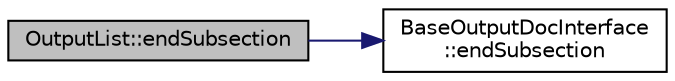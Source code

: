 digraph "OutputList::endSubsection"
{
 // LATEX_PDF_SIZE
  edge [fontname="Helvetica",fontsize="10",labelfontname="Helvetica",labelfontsize="10"];
  node [fontname="Helvetica",fontsize="10",shape=record];
  rankdir="LR";
  Node1 [label="OutputList::endSubsection",height=0.2,width=0.4,color="black", fillcolor="grey75", style="filled", fontcolor="black",tooltip=" "];
  Node1 -> Node2 [color="midnightblue",fontsize="10",style="solid",fontname="Helvetica"];
  Node2 [label="BaseOutputDocInterface\l::endSubsection",height=0.2,width=0.4,color="black", fillcolor="white", style="filled",URL="$classBaseOutputDocInterface.html#a3e403e27b8284843a8f3cf7e30e32d2c",tooltip=" "];
}
